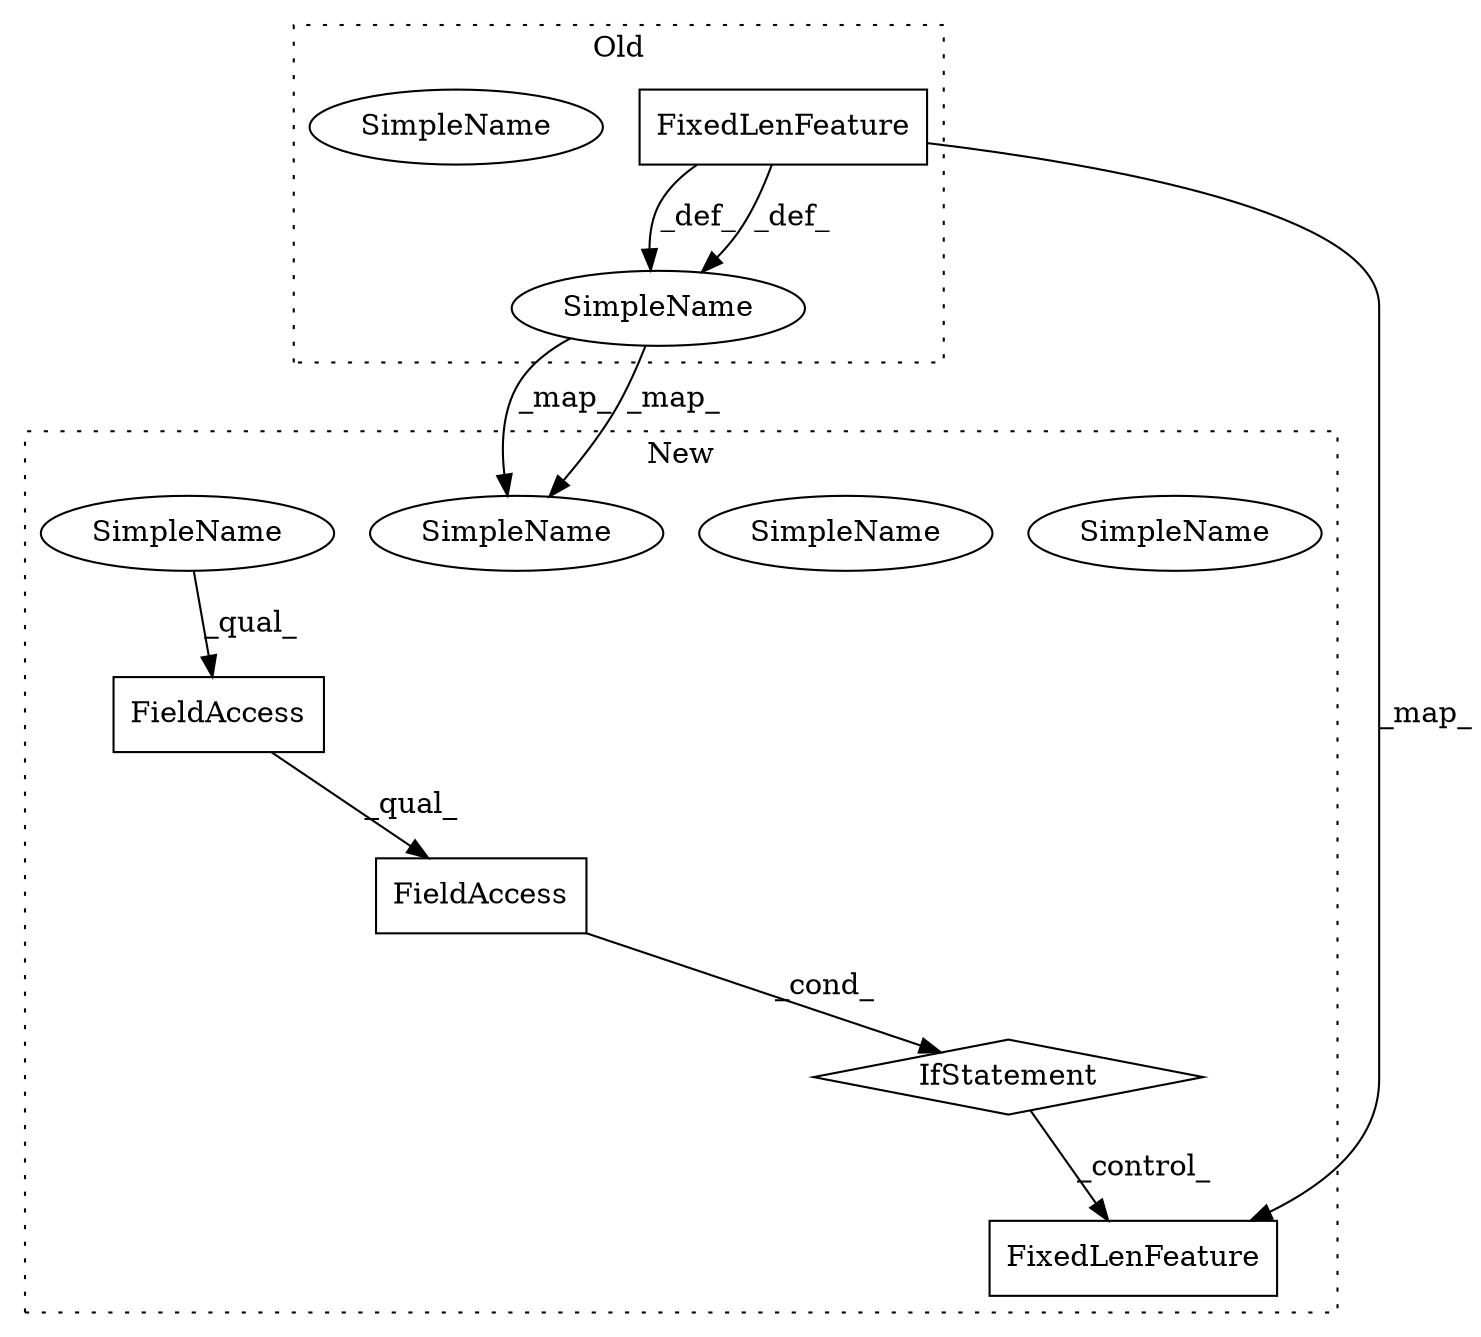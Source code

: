 digraph G {
subgraph cluster0 {
1 [label="FixedLenFeature" a="32" s="1277,1337" l="16,1" shape="box"];
7 [label="SimpleName" a="42" s="1048" l="16" shape="ellipse"];
10 [label="SimpleName" a="42" s="1048" l="16" shape="ellipse"];
label = "Old";
style="dotted";
}
subgraph cluster1 {
2 [label="FixedLenFeature" a="32" s="1712,1772" l="16,1" shape="box"];
3 [label="IfStatement" a="25" s="1510,1547" l="4,2" shape="diamond"];
4 [label="FieldAccess" a="22" s="1514" l="33" shape="box"];
5 [label="FieldAccess" a="22" s="1514" l="12" shape="box"];
6 [label="SimpleName" a="42" s="1514" l="4" shape="ellipse"];
8 [label="SimpleName" a="42" s="1064" l="16" shape="ellipse"];
9 [label="SimpleName" a="42" s="1064" l="16" shape="ellipse"];
11 [label="SimpleName" a="42" s="1514" l="4" shape="ellipse"];
label = "New";
style="dotted";
}
1 -> 10 [label="_def_"];
1 -> 2 [label="_map_"];
1 -> 10 [label="_def_"];
3 -> 2 [label="_control_"];
4 -> 3 [label="_cond_"];
5 -> 4 [label="_qual_"];
10 -> 9 [label="_map_"];
10 -> 9 [label="_map_"];
11 -> 5 [label="_qual_"];
}
